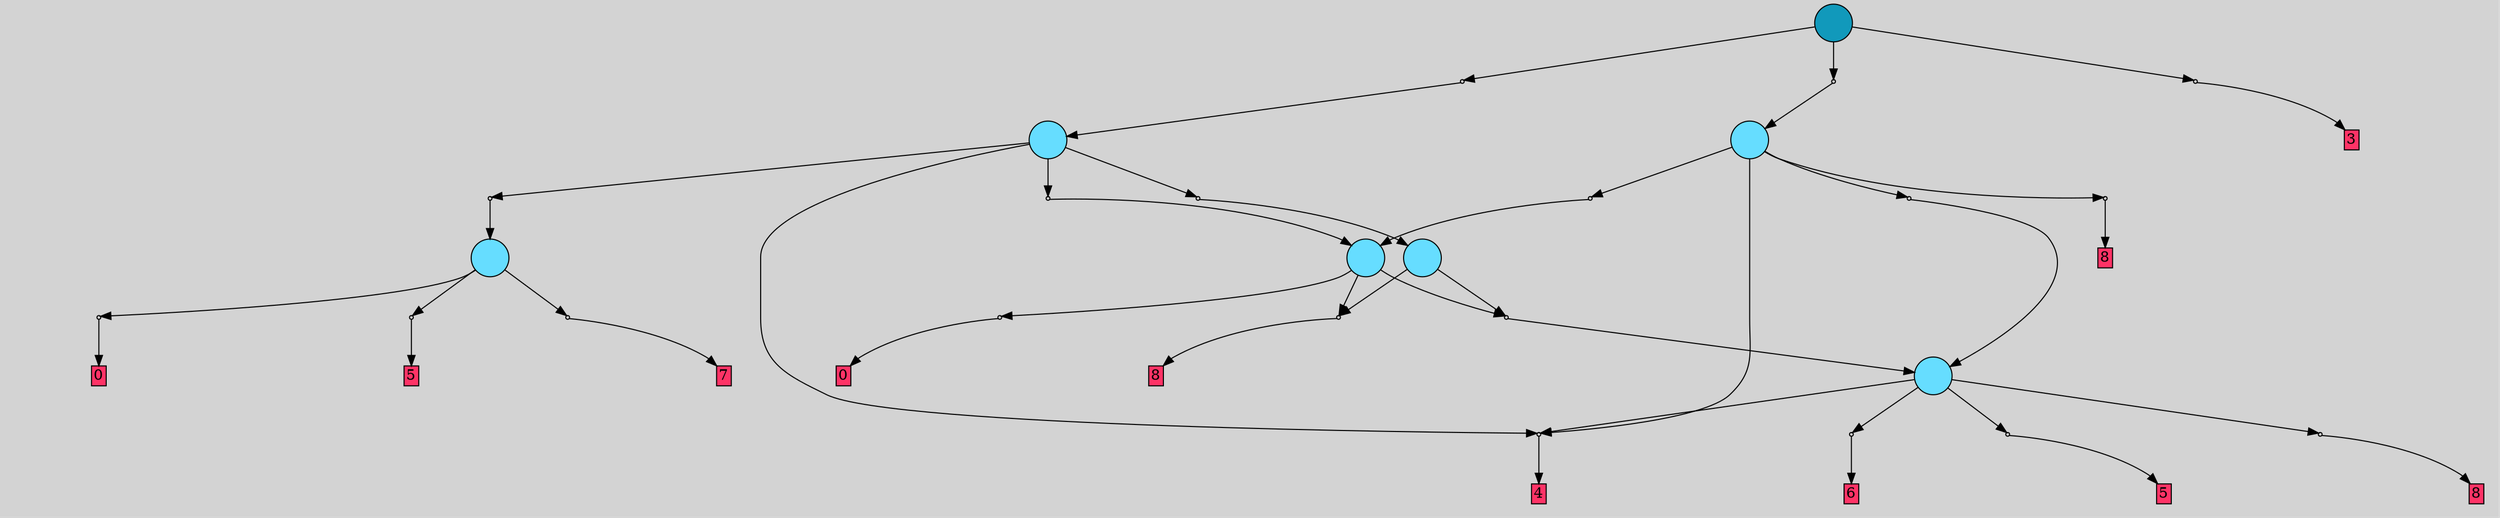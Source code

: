 // File exported with GEGELATI v1.3.1
// On the 2024-04-12 16:09:56
// With the File::TPGGraphDotExporter
digraph{
	graph[pad = "0.212, 0.055" bgcolor = lightgray]
	node[shape=circle style = filled label = ""]
		T0 [fillcolor="#66ddff"]
		T1 [fillcolor="#66ddff"]
		T2 [fillcolor="#66ddff"]
		T3 [fillcolor="#66ddff"]
		T4 [fillcolor="#66ddff"]
		T5 [fillcolor="#66ddff"]
		T6 [fillcolor="#1199bb"]
		P0 [fillcolor="#cccccc" shape=point] //
		I0 [shape=box style=invis label=""]
		P0 -> I0[style=invis]
		A0 [fillcolor="#ff3366" shape=box margin=0.03 width=0 height=0 label="0"]
		T0 -> P0 -> A0
		P1 [fillcolor="#cccccc" shape=point] //
		I1 [shape=box style=invis label="3|0&2|6#4|1#3|0#2|0#4|0#4|0&#92;n"]
		P1 -> I1[style=invis]
		A1 [fillcolor="#ff3366" shape=box margin=0.03 width=0 height=0 label="5"]
		T0 -> P1 -> A1
		P2 [fillcolor="#cccccc" shape=point] //
		I2 [shape=box style=invis label="3|0&4|1#3|1#3|6#1|5#2|4#4|1&#92;n"]
		P2 -> I2[style=invis]
		A2 [fillcolor="#ff3366" shape=box margin=0.03 width=0 height=0 label="7"]
		T0 -> P2 -> A2
		P3 [fillcolor="#cccccc" shape=point] //
		I3 [shape=box style=invis label="8|0&3|3#2|6#2|3#0|0#1|4#1|1&#92;n"]
		P3 -> I3[style=invis]
		A3 [fillcolor="#ff3366" shape=box margin=0.03 width=0 height=0 label="6"]
		T1 -> P3 -> A3
		P4 [fillcolor="#cccccc" shape=point] //
		I4 [shape=box style=invis label="6|0&3|2#1|3#3|7#2|1#3|0#3|5&#92;n"]
		P4 -> I4[style=invis]
		A4 [fillcolor="#ff3366" shape=box margin=0.03 width=0 height=0 label="5"]
		T1 -> P4 -> A4
		P5 [fillcolor="#cccccc" shape=point] //
		I5 [shape=box style=invis label="2|0&3|1#4|3#0|3#2|2#2|3#2|3&#92;n"]
		P5 -> I5[style=invis]
		A5 [fillcolor="#ff3366" shape=box margin=0.03 width=0 height=0 label="8"]
		T1 -> P5 -> A5
		P6 [fillcolor="#cccccc" shape=point] //
		I6 [shape=box style=invis label="7|3&3|7#4|5#0|1#0|7#2|7#4|2&#92;n8|0&4|5#3|4#1|1#2|7#0|3#4|5&#92;n"]
		P6 -> I6[style=invis]
		A6 [fillcolor="#ff3366" shape=box margin=0.03 width=0 height=0 label="4"]
		T1 -> P6 -> A6
		P7 [fillcolor="#cccccc" shape=point] //
		I7 [shape=box style=invis label="8|0&3|0#4|7#3|0#3|2#3|3#4|5&#92;n"]
		P7 -> I7[style=invis]
		T2 -> P7 -> T1
		P8 [fillcolor="#cccccc" shape=point] //
		I8 [shape=box style=invis label="2|0&3|4#1|3#2|5#1|3#2|0#1|4&#92;n"]
		P8 -> I8[style=invis]
		A7 [fillcolor="#ff3366" shape=box margin=0.03 width=0 height=0 label="0"]
		T2 -> P8 -> A7
		P9 [fillcolor="#cccccc" shape=point] //
		I9 [shape=box style=invis label="2|0&3|1#4|3#0|3#2|2#2|3#2|3&#92;n"]
		P9 -> I9[style=invis]
		A8 [fillcolor="#ff3366" shape=box margin=0.03 width=0 height=0 label="8"]
		T2 -> P9 -> A8
		T3 -> P7
		T3 -> P9
		P10 [fillcolor="#cccccc" shape=point] //
		I10 [shape=box style=invis label="8|0&3|0#3|7#0|0#3|2#3|3#4|5&#92;n"]
		P10 -> I10[style=invis]
		T4 -> P10 -> T1
		P11 [fillcolor="#cccccc" shape=point] //
		I11 [shape=box style=invis label="2|0&3|4#1|3#3|5#1|3#2|0#1|6&#92;n"]
		P11 -> I11[style=invis]
		T4 -> P11 -> T2
		P12 [fillcolor="#cccccc" shape=point] //
		I12 [shape=box style=invis label="0|0&3|3#2|4#3|7#2|2#2|2#0|1&#92;n"]
		P12 -> I12[style=invis]
		A9 [fillcolor="#ff3366" shape=box margin=0.03 width=0 height=0 label="8"]
		T4 -> P12 -> A9
		T4 -> P6
		T5 -> P6
		P13 [fillcolor="#cccccc" shape=point] //
		I13 [shape=box style=invis label="7|3&1|3#4|7#2|6#2|2#3|0#2|1&#92;n3|0&0|3#3|5#2|7#0|2#1|2#4|7&#92;n"]
		P13 -> I13[style=invis]
		T5 -> P13 -> T0
		P14 [fillcolor="#cccccc" shape=point] //
		I14 [shape=box style=invis label="2|0&3|4#1|3#3|5#1|3#2|0#1|6&#92;n"]
		P14 -> I14[style=invis]
		T5 -> P14 -> T2
		P15 [fillcolor="#cccccc" shape=point] //
		I15 [shape=box style=invis label="8|0&3|0#3|7#0|5#3|2#3|3#4|5&#92;n"]
		P15 -> I15[style=invis]
		T5 -> P15 -> T3
		P16 [fillcolor="#cccccc" shape=point] //
		I16 [shape=box style=invis label="7|0&4|6#3|7#2|5#3|1#3|7#0|4&#92;n"]
		P16 -> I16[style=invis]
		T6 -> P16 -> T5
		P17 [fillcolor="#cccccc" shape=point] //
		I17 [shape=box style=invis label="8|0&3|0#4|7#3|0#3|2#3|6#4|5&#92;n"]
		P17 -> I17[style=invis]
		T6 -> P17 -> T4
		P18 [fillcolor="#cccccc" shape=point] //
		I18 [shape=box style=invis label="3|0&4|6#3|3#0|5#0|6#1|2#3|6&#92;n"]
		P18 -> I18[style=invis]
		A10 [fillcolor="#ff3366" shape=box margin=0.03 width=0 height=0 label="3"]
		T6 -> P18 -> A10
		{ rank= same T6 }
}
